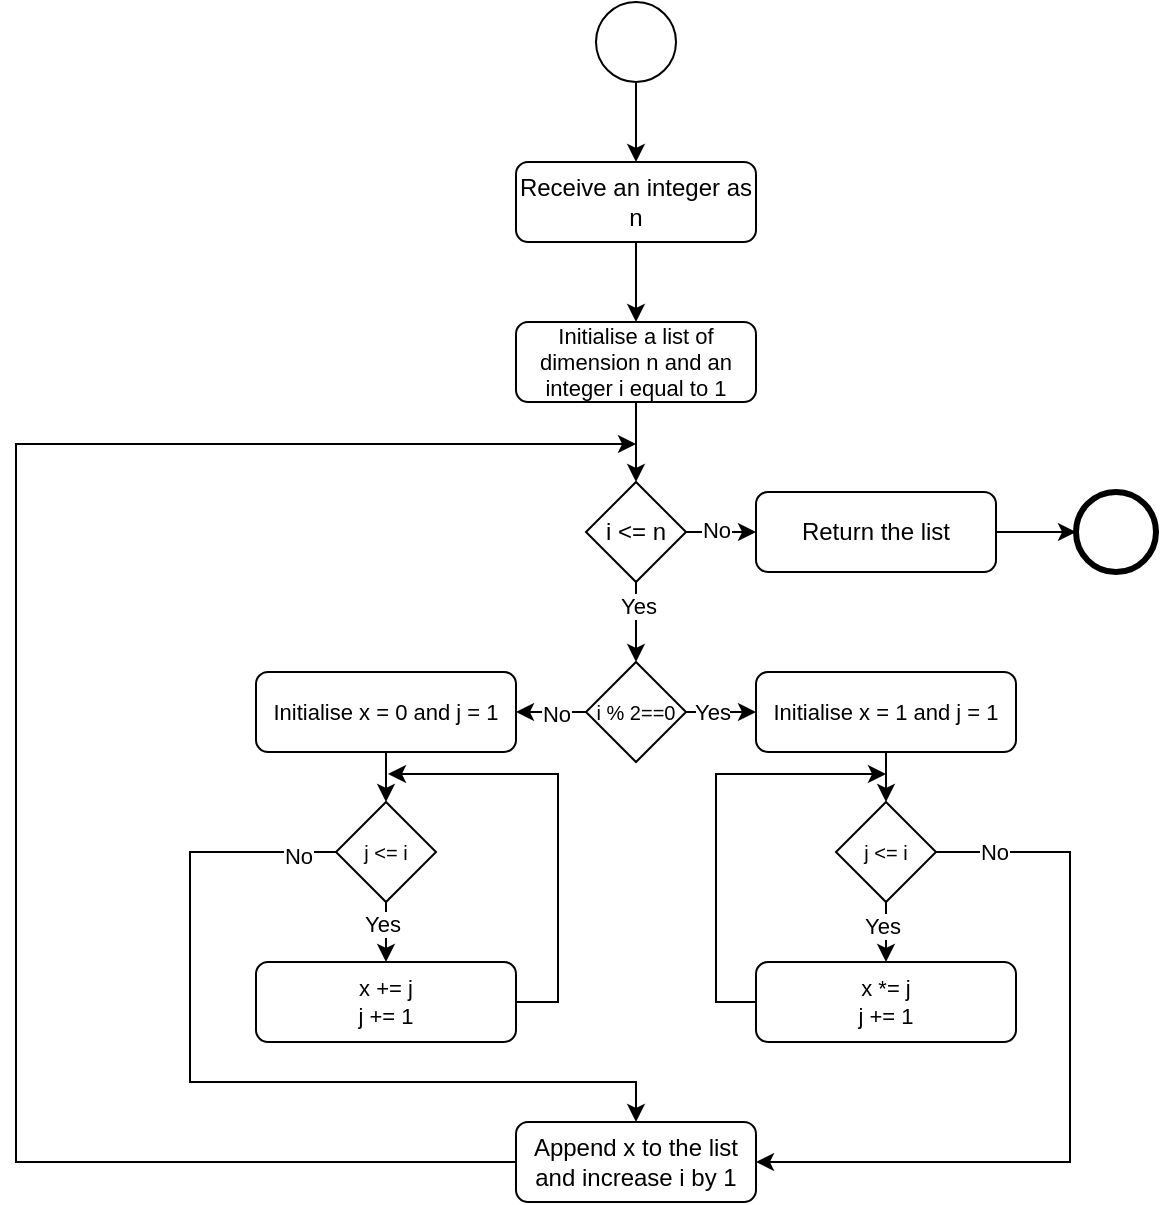 <mxfile version="25.0.1">
  <diagram name="Page-1" id="gcOh2L13ghurHqlArtQZ">
    <mxGraphModel dx="1390" dy="331" grid="1" gridSize="11" guides="1" tooltips="1" connect="1" arrows="1" fold="1" page="1" pageScale="1" pageWidth="827" pageHeight="1169" background="#ffffff" math="0" shadow="0">
      <root>
        <mxCell id="0" />
        <mxCell id="1" parent="0" />
        <mxCell id="uvgIFms-rv46Gu-G6dfy-30" style="edgeStyle=orthogonalEdgeStyle;rounded=0;orthogonalLoop=1;jettySize=auto;html=1;exitX=0.5;exitY=1;exitDx=0;exitDy=0;entryX=0.5;entryY=0;entryDx=0;entryDy=0;" parent="1" source="VRNMHvbQ2h5_KSJw3uvR-1" target="uvgIFms-rv46Gu-G6dfy-111" edge="1">
          <mxGeometry relative="1" as="geometry">
            <mxPoint x="380" y="150" as="targetPoint" />
          </mxGeometry>
        </mxCell>
        <mxCell id="VRNMHvbQ2h5_KSJw3uvR-1" value="" style="ellipse;whiteSpace=wrap;html=1;aspect=fixed;" parent="1" vertex="1">
          <mxGeometry x="280" y="120" width="40" height="40" as="geometry" />
        </mxCell>
        <mxCell id="uvgIFms-rv46Gu-G6dfy-117" style="edgeStyle=orthogonalEdgeStyle;rounded=0;orthogonalLoop=1;jettySize=auto;html=1;exitX=0.5;exitY=1;exitDx=0;exitDy=0;entryX=0.5;entryY=0;entryDx=0;entryDy=0;" parent="1" source="uvgIFms-rv46Gu-G6dfy-111" edge="1">
          <mxGeometry relative="1" as="geometry">
            <mxPoint x="300" y="280" as="targetPoint" />
          </mxGeometry>
        </mxCell>
        <mxCell id="uvgIFms-rv46Gu-G6dfy-111" value="Receive an integer as n" style="rounded=1;whiteSpace=wrap;html=1;" parent="1" vertex="1">
          <mxGeometry x="240" y="200" width="120" height="40" as="geometry" />
        </mxCell>
        <mxCell id="DMdOqw-Hk1IALb-FgSjt-3" style="edgeStyle=orthogonalEdgeStyle;rounded=0;orthogonalLoop=1;jettySize=auto;html=1;exitX=0.5;exitY=1;exitDx=0;exitDy=0;entryX=0.5;entryY=0;entryDx=0;entryDy=0;" edge="1" parent="1" source="DMdOqw-Hk1IALb-FgSjt-1" target="DMdOqw-Hk1IALb-FgSjt-6">
          <mxGeometry relative="1" as="geometry">
            <mxPoint x="300" y="360" as="targetPoint" />
          </mxGeometry>
        </mxCell>
        <mxCell id="DMdOqw-Hk1IALb-FgSjt-1" value="Initialise a list of dimension n and an integer i equal to 1" style="rounded=1;whiteSpace=wrap;html=1;fontSize=11;" vertex="1" parent="1">
          <mxGeometry x="240" y="280" width="120" height="40" as="geometry" />
        </mxCell>
        <mxCell id="DMdOqw-Hk1IALb-FgSjt-9" style="edgeStyle=orthogonalEdgeStyle;rounded=0;orthogonalLoop=1;jettySize=auto;html=1;exitX=1;exitY=0.5;exitDx=0;exitDy=0;entryX=0;entryY=0.5;entryDx=0;entryDy=0;" edge="1" parent="1" source="DMdOqw-Hk1IALb-FgSjt-6" target="DMdOqw-Hk1IALb-FgSjt-7">
          <mxGeometry relative="1" as="geometry" />
        </mxCell>
        <mxCell id="DMdOqw-Hk1IALb-FgSjt-11" value="No" style="edgeLabel;html=1;align=center;verticalAlign=middle;resizable=0;points=[];" vertex="1" connectable="0" parent="DMdOqw-Hk1IALb-FgSjt-9">
          <mxGeometry x="-0.143" y="1" relative="1" as="geometry">
            <mxPoint as="offset" />
          </mxGeometry>
        </mxCell>
        <mxCell id="DMdOqw-Hk1IALb-FgSjt-13" style="edgeStyle=orthogonalEdgeStyle;rounded=0;orthogonalLoop=1;jettySize=auto;html=1;exitX=0.5;exitY=1;exitDx=0;exitDy=0;entryX=0.5;entryY=0;entryDx=0;entryDy=0;" edge="1" parent="1" source="DMdOqw-Hk1IALb-FgSjt-6" target="DMdOqw-Hk1IALb-FgSjt-12">
          <mxGeometry relative="1" as="geometry" />
        </mxCell>
        <mxCell id="DMdOqw-Hk1IALb-FgSjt-14" value="Yes" style="edgeLabel;html=1;align=center;verticalAlign=middle;resizable=0;points=[];" vertex="1" connectable="0" parent="DMdOqw-Hk1IALb-FgSjt-13">
          <mxGeometry x="-0.428" y="1" relative="1" as="geometry">
            <mxPoint as="offset" />
          </mxGeometry>
        </mxCell>
        <mxCell id="DMdOqw-Hk1IALb-FgSjt-6" value="i &amp;lt;= n" style="rhombus;whiteSpace=wrap;html=1;" vertex="1" parent="1">
          <mxGeometry x="275" y="360" width="50" height="50" as="geometry" />
        </mxCell>
        <mxCell id="DMdOqw-Hk1IALb-FgSjt-10" style="edgeStyle=orthogonalEdgeStyle;rounded=0;orthogonalLoop=1;jettySize=auto;html=1;exitX=1;exitY=0.5;exitDx=0;exitDy=0;entryX=0;entryY=0.5;entryDx=0;entryDy=0;" edge="1" parent="1" source="DMdOqw-Hk1IALb-FgSjt-7" target="DMdOqw-Hk1IALb-FgSjt-8">
          <mxGeometry relative="1" as="geometry" />
        </mxCell>
        <mxCell id="DMdOqw-Hk1IALb-FgSjt-7" value="Return the list" style="rounded=1;whiteSpace=wrap;html=1;" vertex="1" parent="1">
          <mxGeometry x="360" y="365" width="120" height="40" as="geometry" />
        </mxCell>
        <mxCell id="DMdOqw-Hk1IALb-FgSjt-8" value="" style="ellipse;whiteSpace=wrap;html=1;aspect=fixed;strokeWidth=3;" vertex="1" parent="1">
          <mxGeometry x="520" y="365" width="40" height="40" as="geometry" />
        </mxCell>
        <mxCell id="DMdOqw-Hk1IALb-FgSjt-16" style="edgeStyle=orthogonalEdgeStyle;rounded=0;orthogonalLoop=1;jettySize=auto;html=1;exitX=1;exitY=0.5;exitDx=0;exitDy=0;entryX=0;entryY=0.5;entryDx=0;entryDy=0;" edge="1" parent="1" source="DMdOqw-Hk1IALb-FgSjt-12">
          <mxGeometry relative="1" as="geometry">
            <mxPoint x="360" y="475" as="targetPoint" />
          </mxGeometry>
        </mxCell>
        <mxCell id="DMdOqw-Hk1IALb-FgSjt-17" value="Yes" style="edgeLabel;html=1;align=center;verticalAlign=middle;resizable=0;points=[];" vertex="1" connectable="0" parent="DMdOqw-Hk1IALb-FgSjt-16">
          <mxGeometry x="-0.404" y="-1" relative="1" as="geometry">
            <mxPoint x="2" y="-1" as="offset" />
          </mxGeometry>
        </mxCell>
        <mxCell id="DMdOqw-Hk1IALb-FgSjt-20" style="edgeStyle=orthogonalEdgeStyle;rounded=0;orthogonalLoop=1;jettySize=auto;html=1;exitX=0;exitY=0.5;exitDx=0;exitDy=0;entryX=1;entryY=0.5;entryDx=0;entryDy=0;" edge="1" parent="1" source="DMdOqw-Hk1IALb-FgSjt-12" target="DMdOqw-Hk1IALb-FgSjt-19">
          <mxGeometry relative="1" as="geometry" />
        </mxCell>
        <mxCell id="DMdOqw-Hk1IALb-FgSjt-21" value="No" style="edgeLabel;html=1;align=center;verticalAlign=middle;resizable=0;points=[];" vertex="1" connectable="0" parent="DMdOqw-Hk1IALb-FgSjt-20">
          <mxGeometry x="-0.11" y="1" relative="1" as="geometry">
            <mxPoint as="offset" />
          </mxGeometry>
        </mxCell>
        <mxCell id="DMdOqw-Hk1IALb-FgSjt-12" value="i % 2==0" style="rhombus;whiteSpace=wrap;html=1;fontSize=10;" vertex="1" parent="1">
          <mxGeometry x="275" y="450" width="50" height="50" as="geometry" />
        </mxCell>
        <mxCell id="DMdOqw-Hk1IALb-FgSjt-31" style="edgeStyle=orthogonalEdgeStyle;rounded=0;orthogonalLoop=1;jettySize=auto;html=1;exitX=0.5;exitY=1;exitDx=0;exitDy=0;entryX=0.5;entryY=0;entryDx=0;entryDy=0;" edge="1" parent="1" source="DMdOqw-Hk1IALb-FgSjt-19" target="DMdOqw-Hk1IALb-FgSjt-30">
          <mxGeometry relative="1" as="geometry" />
        </mxCell>
        <mxCell id="DMdOqw-Hk1IALb-FgSjt-19" value="Initialise x = 0 and j = 1" style="rounded=1;whiteSpace=wrap;html=1;fontSize=11;" vertex="1" parent="1">
          <mxGeometry x="110" y="455" width="130" height="40" as="geometry" />
        </mxCell>
        <mxCell id="DMdOqw-Hk1IALb-FgSjt-27" style="edgeStyle=orthogonalEdgeStyle;rounded=0;orthogonalLoop=1;jettySize=auto;html=1;exitX=0;exitY=0.5;exitDx=0;exitDy=0;" edge="1" parent="1" source="DMdOqw-Hk1IALb-FgSjt-22">
          <mxGeometry relative="1" as="geometry">
            <mxPoint x="300" y="341" as="targetPoint" />
            <mxPoint x="220" y="690" as="sourcePoint" />
            <Array as="points">
              <mxPoint x="-10" y="700" />
              <mxPoint x="-10" y="341" />
              <mxPoint x="200" y="341" />
            </Array>
          </mxGeometry>
        </mxCell>
        <mxCell id="DMdOqw-Hk1IALb-FgSjt-22" value="Append x to the list and increase i by 1" style="rounded=1;whiteSpace=wrap;html=1;" vertex="1" parent="1">
          <mxGeometry x="240" y="680" width="120" height="40" as="geometry" />
        </mxCell>
        <mxCell id="DMdOqw-Hk1IALb-FgSjt-32" style="edgeStyle=orthogonalEdgeStyle;rounded=0;orthogonalLoop=1;jettySize=auto;html=1;exitX=0.5;exitY=1;exitDx=0;exitDy=0;entryX=0.5;entryY=0;entryDx=0;entryDy=0;" edge="1" parent="1" source="DMdOqw-Hk1IALb-FgSjt-28" target="DMdOqw-Hk1IALb-FgSjt-29">
          <mxGeometry relative="1" as="geometry" />
        </mxCell>
        <mxCell id="DMdOqw-Hk1IALb-FgSjt-28" value="Initialise x = 1 and j = 1" style="rounded=1;whiteSpace=wrap;html=1;fontSize=11;" vertex="1" parent="1">
          <mxGeometry x="360" y="455" width="130" height="40" as="geometry" />
        </mxCell>
        <mxCell id="DMdOqw-Hk1IALb-FgSjt-35" style="edgeStyle=orthogonalEdgeStyle;rounded=0;orthogonalLoop=1;jettySize=auto;html=1;exitX=0.5;exitY=1;exitDx=0;exitDy=0;entryX=0.5;entryY=0;entryDx=0;entryDy=0;" edge="1" parent="1" source="DMdOqw-Hk1IALb-FgSjt-29" target="DMdOqw-Hk1IALb-FgSjt-33">
          <mxGeometry relative="1" as="geometry" />
        </mxCell>
        <mxCell id="DMdOqw-Hk1IALb-FgSjt-40" value="Yes" style="edgeLabel;html=1;align=center;verticalAlign=middle;resizable=0;points=[];" vertex="1" connectable="0" parent="DMdOqw-Hk1IALb-FgSjt-35">
          <mxGeometry x="-0.241" y="-2" relative="1" as="geometry">
            <mxPoint as="offset" />
          </mxGeometry>
        </mxCell>
        <mxCell id="DMdOqw-Hk1IALb-FgSjt-41" style="edgeStyle=orthogonalEdgeStyle;rounded=0;orthogonalLoop=1;jettySize=auto;html=1;exitX=1;exitY=0.5;exitDx=0;exitDy=0;entryX=1;entryY=0.5;entryDx=0;entryDy=0;" edge="1" parent="1" source="DMdOqw-Hk1IALb-FgSjt-29" target="DMdOqw-Hk1IALb-FgSjt-22">
          <mxGeometry relative="1" as="geometry">
            <Array as="points">
              <mxPoint x="517" y="545" />
              <mxPoint x="517" y="700" />
            </Array>
          </mxGeometry>
        </mxCell>
        <mxCell id="DMdOqw-Hk1IALb-FgSjt-42" value="No" style="edgeLabel;html=1;align=center;verticalAlign=middle;resizable=0;points=[];" vertex="1" connectable="0" parent="DMdOqw-Hk1IALb-FgSjt-41">
          <mxGeometry x="-0.847" relative="1" as="geometry">
            <mxPoint as="offset" />
          </mxGeometry>
        </mxCell>
        <mxCell id="DMdOqw-Hk1IALb-FgSjt-29" value="j &amp;lt;= i" style="rhombus;whiteSpace=wrap;html=1;fontSize=10;" vertex="1" parent="1">
          <mxGeometry x="400" y="520" width="50" height="50" as="geometry" />
        </mxCell>
        <mxCell id="DMdOqw-Hk1IALb-FgSjt-36" style="edgeStyle=orthogonalEdgeStyle;rounded=0;orthogonalLoop=1;jettySize=auto;html=1;exitX=0.5;exitY=1;exitDx=0;exitDy=0;entryX=0.5;entryY=0;entryDx=0;entryDy=0;" edge="1" parent="1" source="DMdOqw-Hk1IALb-FgSjt-30" target="DMdOqw-Hk1IALb-FgSjt-34">
          <mxGeometry relative="1" as="geometry" />
        </mxCell>
        <mxCell id="DMdOqw-Hk1IALb-FgSjt-39" value="Yes" style="edgeLabel;html=1;align=center;verticalAlign=middle;resizable=0;points=[];" vertex="1" connectable="0" parent="DMdOqw-Hk1IALb-FgSjt-36">
          <mxGeometry x="-0.273" y="-2" relative="1" as="geometry">
            <mxPoint as="offset" />
          </mxGeometry>
        </mxCell>
        <mxCell id="DMdOqw-Hk1IALb-FgSjt-43" style="edgeStyle=orthogonalEdgeStyle;rounded=0;orthogonalLoop=1;jettySize=auto;html=1;exitX=0;exitY=0.5;exitDx=0;exitDy=0;entryX=0.5;entryY=0;entryDx=0;entryDy=0;" edge="1" parent="1" source="DMdOqw-Hk1IALb-FgSjt-30" target="DMdOqw-Hk1IALb-FgSjt-22">
          <mxGeometry relative="1" as="geometry">
            <Array as="points">
              <mxPoint x="77" y="545" />
              <mxPoint x="77" y="660" />
              <mxPoint x="300" y="660" />
            </Array>
          </mxGeometry>
        </mxCell>
        <mxCell id="DMdOqw-Hk1IALb-FgSjt-44" value="No" style="edgeLabel;html=1;align=center;verticalAlign=middle;resizable=0;points=[];" vertex="1" connectable="0" parent="DMdOqw-Hk1IALb-FgSjt-43">
          <mxGeometry x="-0.912" y="2" relative="1" as="geometry">
            <mxPoint as="offset" />
          </mxGeometry>
        </mxCell>
        <mxCell id="DMdOqw-Hk1IALb-FgSjt-30" value="j &amp;lt;= i" style="rhombus;whiteSpace=wrap;html=1;fontSize=10;" vertex="1" parent="1">
          <mxGeometry x="150" y="520" width="50" height="50" as="geometry" />
        </mxCell>
        <mxCell id="DMdOqw-Hk1IALb-FgSjt-38" style="edgeStyle=orthogonalEdgeStyle;rounded=0;orthogonalLoop=1;jettySize=auto;html=1;exitX=0;exitY=0.5;exitDx=0;exitDy=0;" edge="1" parent="1" source="DMdOqw-Hk1IALb-FgSjt-33">
          <mxGeometry relative="1" as="geometry">
            <mxPoint x="425" y="506" as="targetPoint" />
            <Array as="points">
              <mxPoint x="340" y="620" />
              <mxPoint x="340" y="506" />
            </Array>
          </mxGeometry>
        </mxCell>
        <mxCell id="DMdOqw-Hk1IALb-FgSjt-33" value="x *= j&lt;div&gt;j += 1&lt;/div&gt;" style="rounded=1;whiteSpace=wrap;html=1;fontSize=11;" vertex="1" parent="1">
          <mxGeometry x="360" y="600" width="130" height="40" as="geometry" />
        </mxCell>
        <mxCell id="DMdOqw-Hk1IALb-FgSjt-37" style="edgeStyle=orthogonalEdgeStyle;rounded=0;orthogonalLoop=1;jettySize=auto;html=1;exitX=1;exitY=0.5;exitDx=0;exitDy=0;" edge="1" parent="1" source="DMdOqw-Hk1IALb-FgSjt-34">
          <mxGeometry relative="1" as="geometry">
            <mxPoint x="176" y="506" as="targetPoint" />
            <Array as="points">
              <mxPoint x="261" y="620" />
              <mxPoint x="261" y="506" />
            </Array>
          </mxGeometry>
        </mxCell>
        <mxCell id="DMdOqw-Hk1IALb-FgSjt-34" value="x += j&lt;div&gt;j += 1&lt;/div&gt;" style="rounded=1;whiteSpace=wrap;html=1;fontSize=11;" vertex="1" parent="1">
          <mxGeometry x="110" y="600" width="130" height="40" as="geometry" />
        </mxCell>
      </root>
    </mxGraphModel>
  </diagram>
</mxfile>
